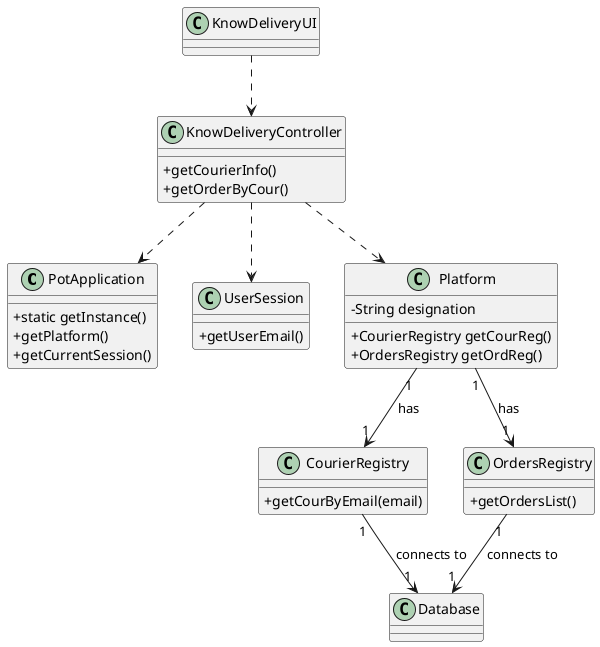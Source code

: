 @startuml
skinparam classAttributeIconSize 0

class PotApplication
{
  +static getInstance()
  +getPlatform()
  +getCurrentSession()
}

class UserSession
{
  +getUserEmail()
}
class KnowDeliveryUI{

}

class KnowDeliveryController{
+getCourierInfo()
+getOrderByCour()
}

class Platform {
  -String designation
  +CourierRegistry getCourReg()
  +OrdersRegistry getOrdReg()
}
class CourierRegistry{
+getCourByEmail(email)
}

class OrdersRegistry{
+getOrdersList()
}


KnowDeliveryUI ..> KnowDeliveryController
KnowDeliveryController ..> Platform
KnowDeliveryController ..> PotApplication
KnowDeliveryController ..> UserSession
Platform "1" --> "1" CourierRegistry : has
Platform "1" --> "1" OrdersRegistry : has
CourierRegistry "1" --> "1" Database : connects to
OrdersRegistry "1" --> "1" Database : connects to

@enduml
